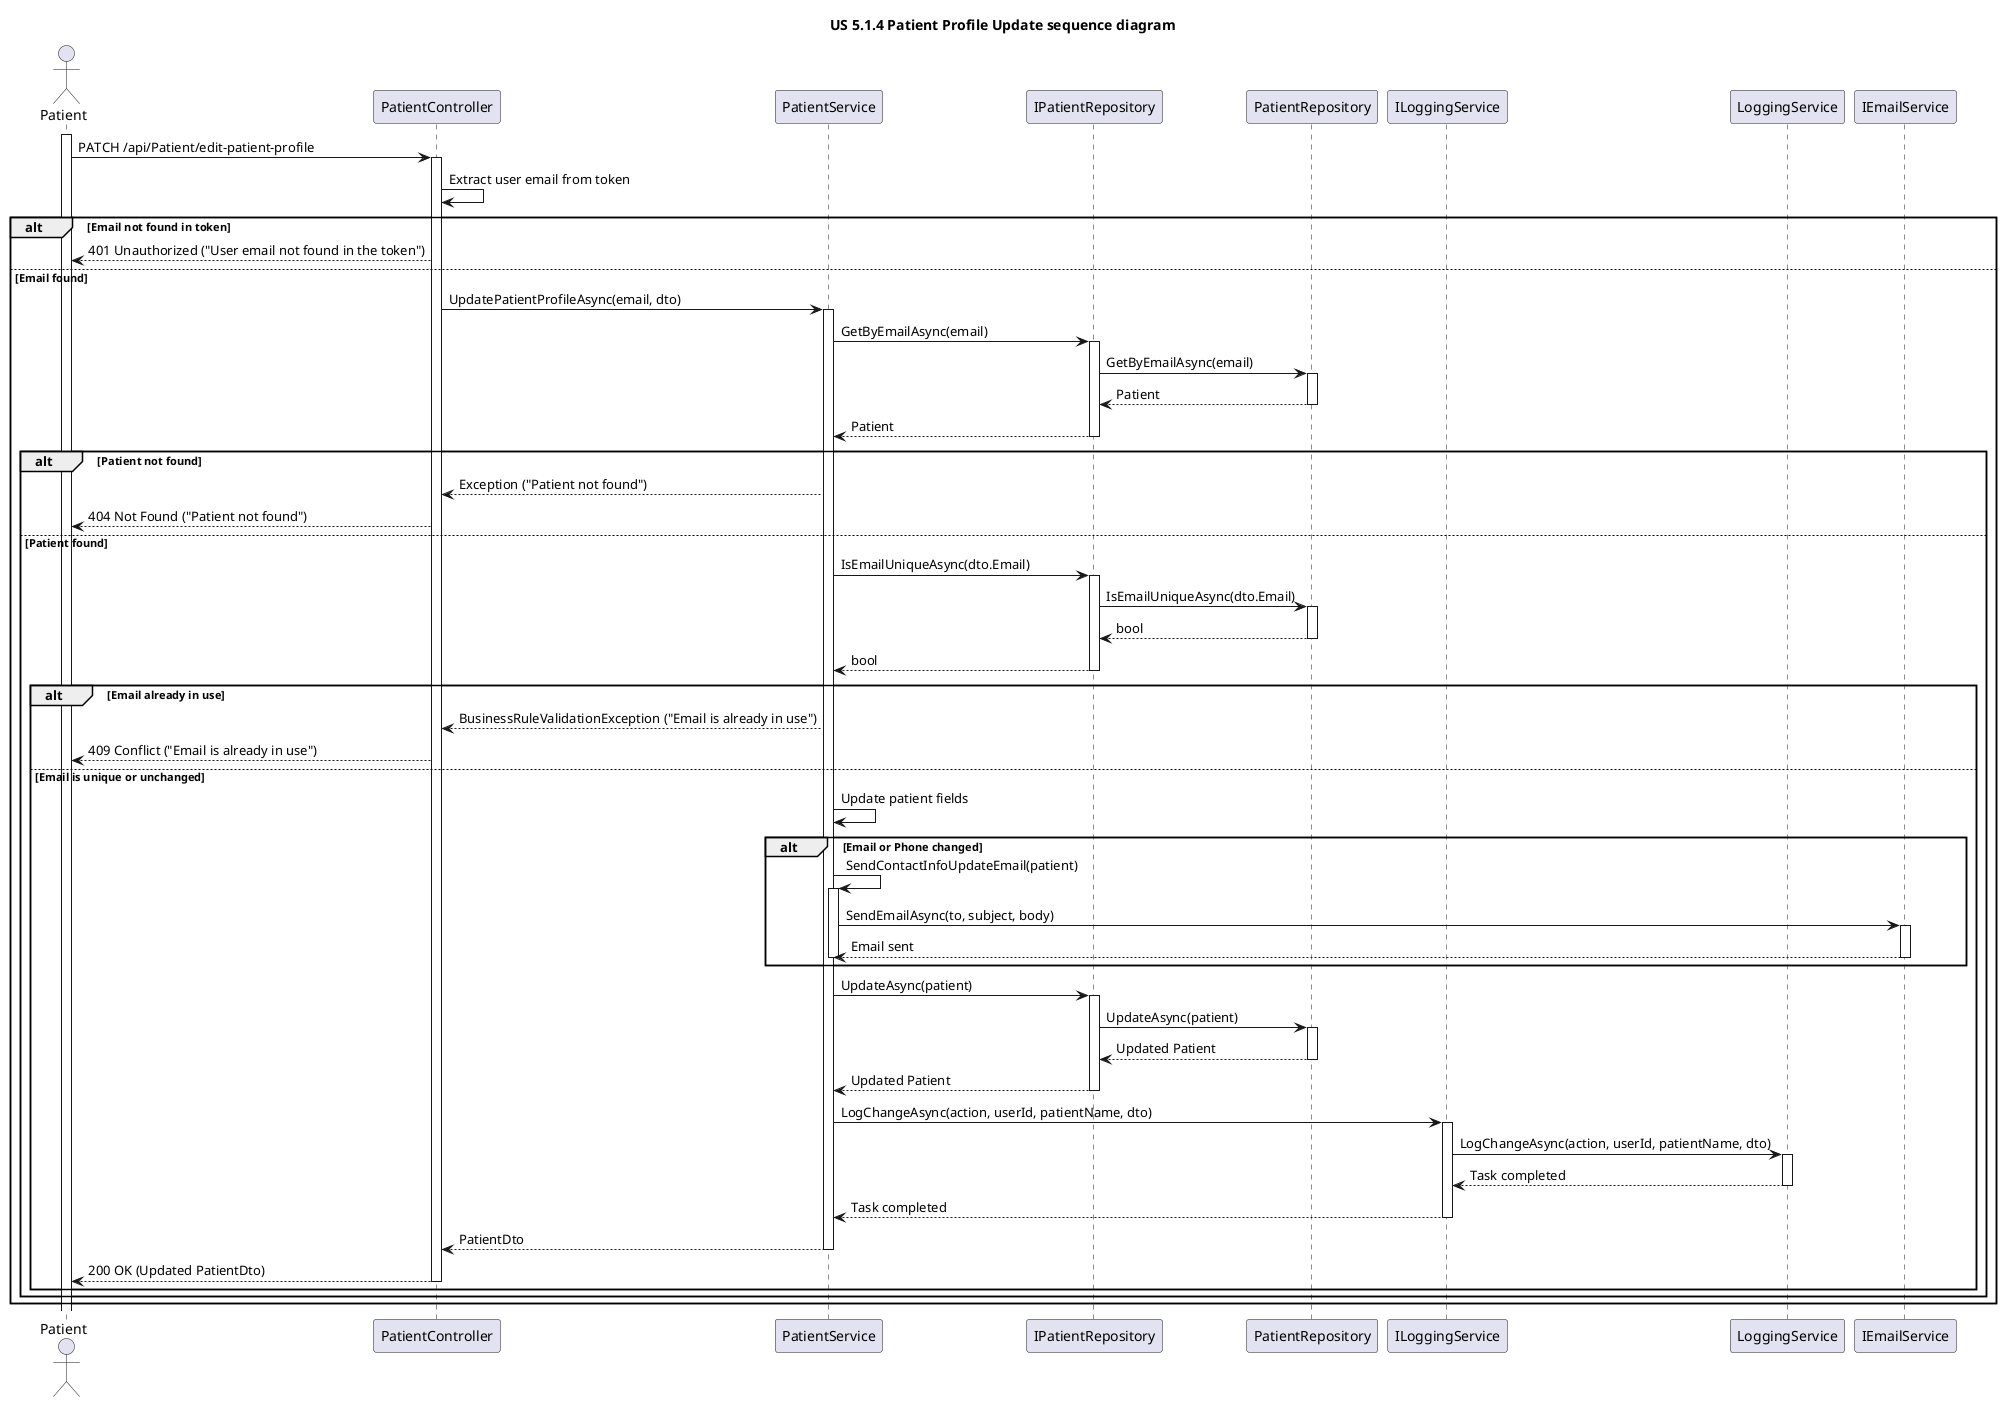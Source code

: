 @startuml
title US 5.1.4 Patient Profile Update sequence diagram

actor Patient
participant "PatientController" as PC
participant "PatientService" as PS
participant "IPatientRepository" as IPR
participant "PatientRepository" as PR
participant "ILoggingService" as ILS
participant "LoggingService" as LS
participant "IEmailService" as IES

activate Patient
Patient -> PC: PATCH /api/Patient/edit-patient-profile
activate PC

PC -> PC: Extract user email from token
alt Email not found in token
    PC --> Patient: 401 Unauthorized ("User email not found in the token")
else Email found
    PC -> PS: UpdatePatientProfileAsync(email, dto)
    activate PS

    PS -> IPR: GetByEmailAsync(email)
    activate IPR
    IPR -> PR: GetByEmailAsync(email)
    activate PR
    PR --> IPR: Patient
    deactivate PR
    IPR --> PS: Patient
    deactivate IPR

    alt Patient not found
        PS --> PC: Exception ("Patient not found")
        PC --> Patient: 404 Not Found ("Patient not found")
    else Patient found
        PS -> IPR: IsEmailUniqueAsync(dto.Email)
        activate IPR
        IPR -> PR: IsEmailUniqueAsync(dto.Email)
        activate PR
        PR --> IPR: bool
        deactivate PR
        IPR --> PS: bool
        deactivate IPR

        alt Email already in use
            PS --> PC: BusinessRuleValidationException ("Email is already in use")
            PC --> Patient: 409 Conflict ("Email is already in use")
        else Email is unique or unchanged
            PS -> PS: Update patient fields
            
            alt Email or Phone changed
                PS -> PS: SendContactInfoUpdateEmail(patient)
                activate PS
                PS -> IES: SendEmailAsync(to, subject, body)
                activate IES
                IES --> PS: Email sent
                deactivate IES
                deactivate PS
            end

            PS -> IPR: UpdateAsync(patient)
            activate IPR
            IPR -> PR: UpdateAsync(patient)
            activate PR
            PR --> IPR: Updated Patient
            deactivate PR
            IPR --> PS: Updated Patient
            deactivate IPR

            PS -> ILS: LogChangeAsync(action, userId, patientName, dto)
            activate ILS
            ILS -> LS: LogChangeAsync(action, userId, patientName, dto)
            activate LS
            LS --> ILS: Task completed
            deactivate LS
            ILS --> PS: Task completed
            deactivate ILS

            PS --> PC: PatientDto
            deactivate PS
            PC --> Patient: 200 OK (Updated PatientDto)
            deactivate PC
        end
    end
    deactivate PS
end
deactivate PC
@enduml